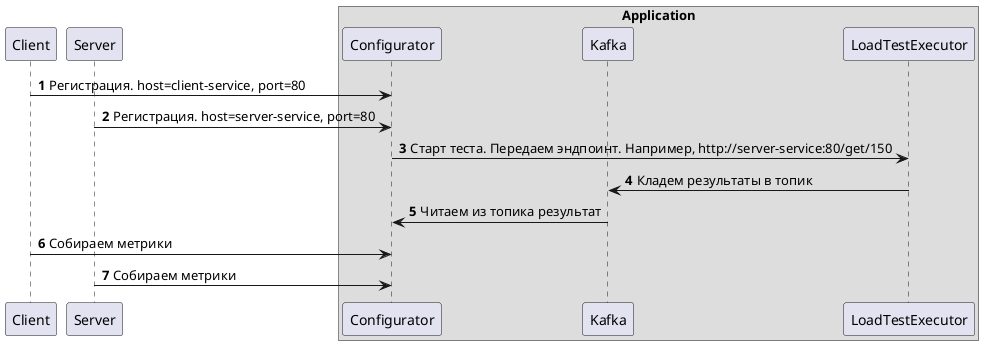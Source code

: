 @startuml
'https://plantuml.com/sequence-diagram

autonumber

participant Client
participant Server

box Application
    participant Configurator
    participant Kafka
    participant LoadTestExecutor
end box

Client -> Configurator: Регистрация. host=client-service, port=80
Server -> Configurator: Регистрация. host=server-service, port=80

Configurator -> LoadTestExecutor: Старт теста. Передаем эндпоинт. Например, http://server-service:80/get/150

LoadTestExecutor -> Kafka: Кладем результаты в топик
Kafka -> Configurator: Читаем из топика результат

Client -> Configurator: Собираем метрики
Server -> Configurator: Собираем метрики

@enduml
